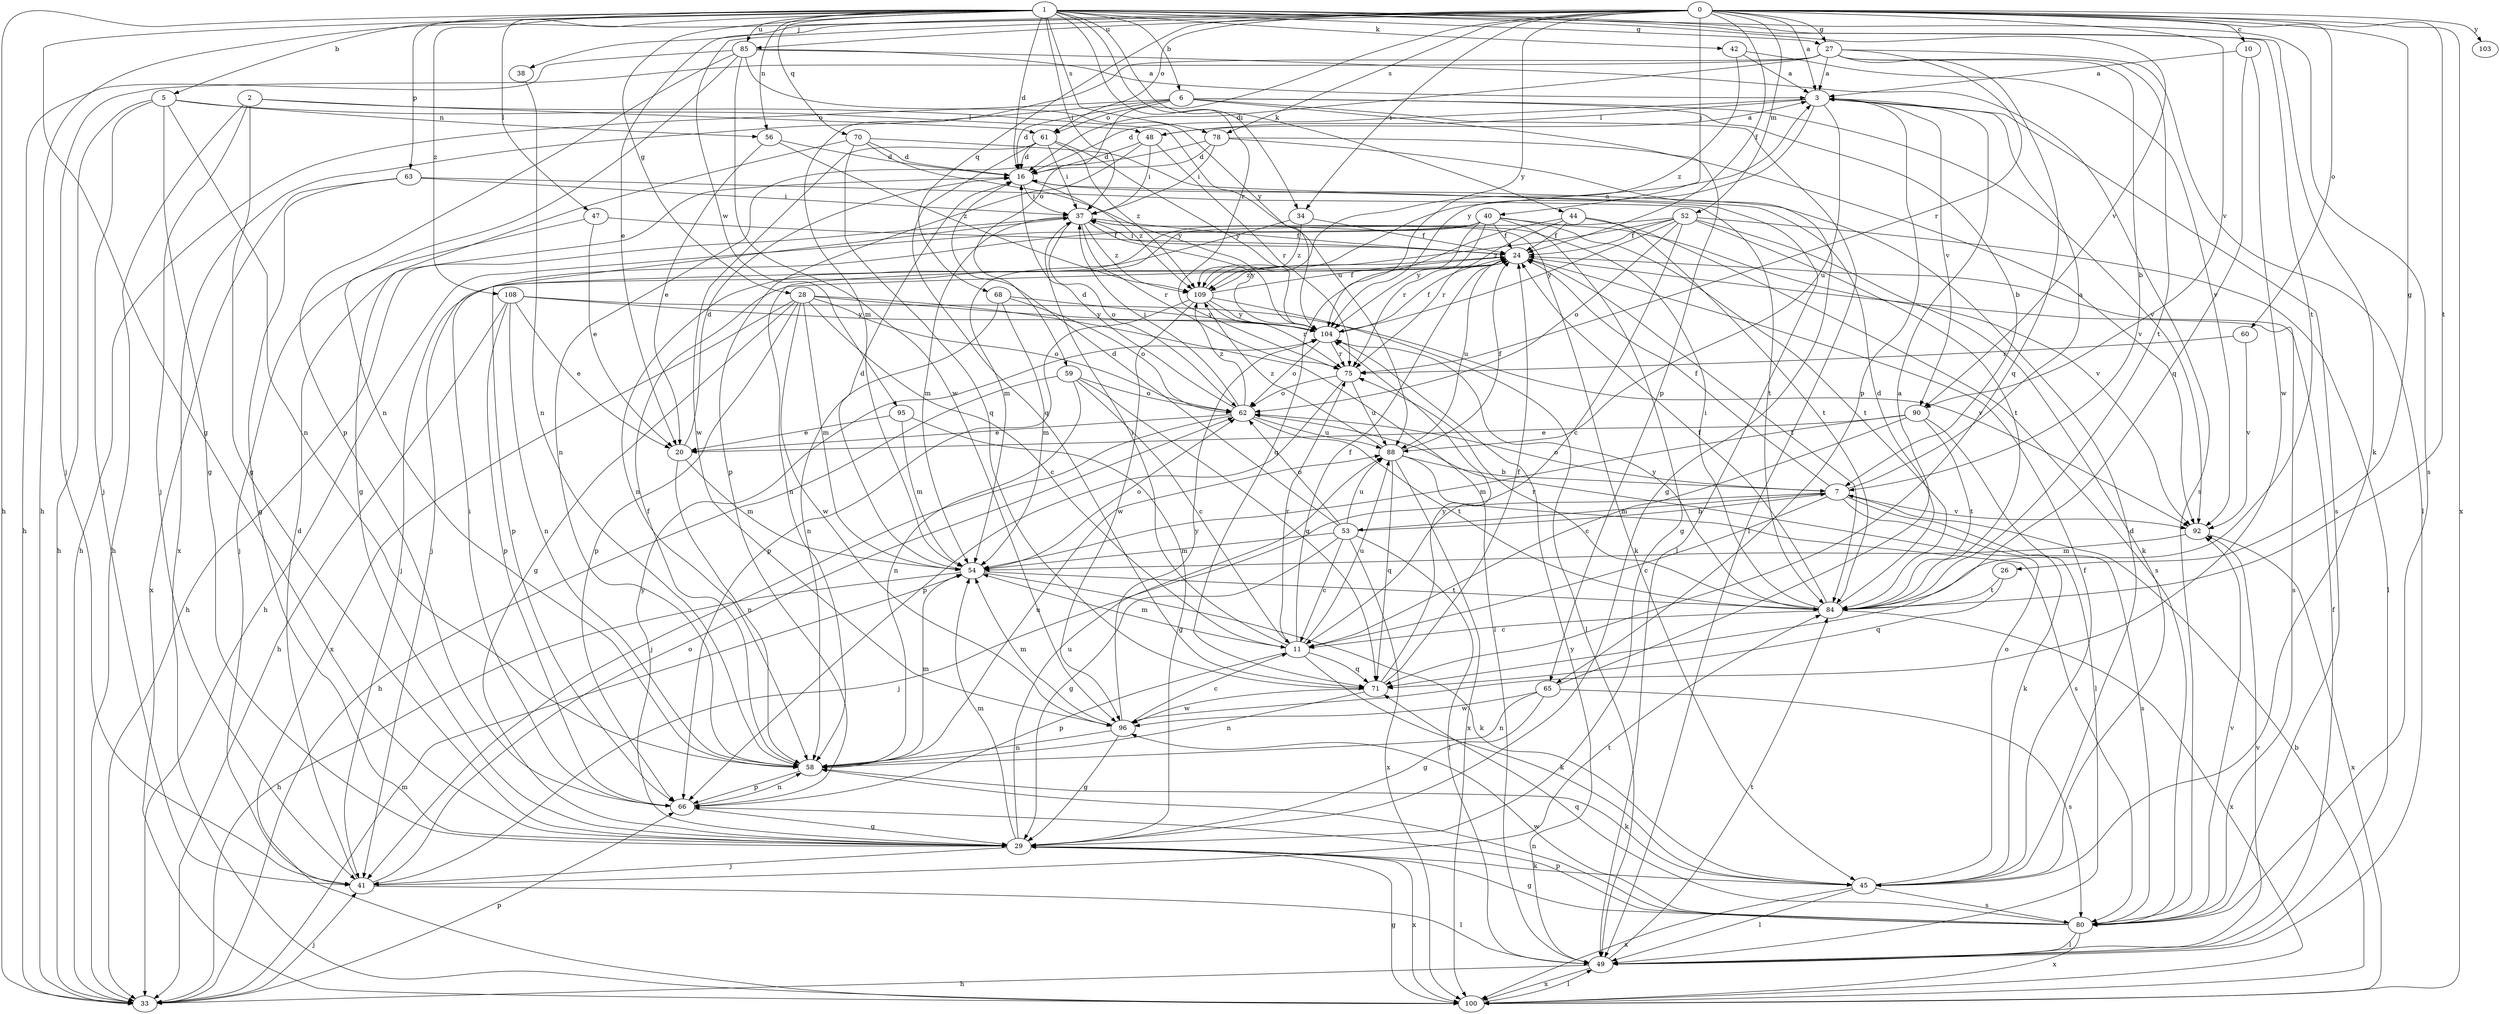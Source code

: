 strict digraph  {
0;
1;
2;
3;
5;
6;
7;
10;
11;
16;
20;
24;
26;
27;
28;
29;
33;
34;
37;
38;
40;
41;
42;
44;
45;
47;
48;
49;
52;
53;
54;
56;
58;
59;
60;
61;
62;
63;
65;
66;
68;
70;
71;
75;
78;
80;
84;
85;
88;
90;
92;
95;
96;
100;
103;
104;
108;
109;
0 -> 3  [label=a];
0 -> 10  [label=c];
0 -> 20  [label=e];
0 -> 24  [label=f];
0 -> 26  [label=g];
0 -> 27  [label=g];
0 -> 33  [label=h];
0 -> 34  [label=i];
0 -> 38  [label=j];
0 -> 40  [label=j];
0 -> 52  [label=m];
0 -> 59  [label=o];
0 -> 60  [label=o];
0 -> 61  [label=o];
0 -> 68  [label=q];
0 -> 78  [label=s];
0 -> 84  [label=t];
0 -> 85  [label=u];
0 -> 90  [label=v];
0 -> 95  [label=w];
0 -> 100  [label=x];
0 -> 103  [label=y];
0 -> 104  [label=y];
1 -> 5  [label=b];
1 -> 6  [label=b];
1 -> 16  [label=d];
1 -> 27  [label=g];
1 -> 28  [label=g];
1 -> 29  [label=g];
1 -> 33  [label=h];
1 -> 34  [label=i];
1 -> 37  [label=i];
1 -> 42  [label=k];
1 -> 44  [label=k];
1 -> 45  [label=k];
1 -> 47  [label=l];
1 -> 56  [label=n];
1 -> 63  [label=p];
1 -> 70  [label=q];
1 -> 75  [label=r];
1 -> 78  [label=s];
1 -> 80  [label=s];
1 -> 84  [label=t];
1 -> 85  [label=u];
1 -> 90  [label=v];
1 -> 108  [label=z];
2 -> 29  [label=g];
2 -> 33  [label=h];
2 -> 41  [label=j];
2 -> 61  [label=o];
2 -> 88  [label=u];
3 -> 16  [label=d];
3 -> 48  [label=l];
3 -> 65  [label=p];
3 -> 80  [label=s];
3 -> 88  [label=u];
3 -> 90  [label=v];
3 -> 104  [label=y];
5 -> 29  [label=g];
5 -> 33  [label=h];
5 -> 41  [label=j];
5 -> 48  [label=l];
5 -> 56  [label=n];
5 -> 58  [label=n];
6 -> 7  [label=b];
6 -> 16  [label=d];
6 -> 33  [label=h];
6 -> 49  [label=l];
6 -> 61  [label=o];
6 -> 65  [label=p];
6 -> 92  [label=v];
6 -> 100  [label=x];
7 -> 3  [label=a];
7 -> 11  [label=c];
7 -> 24  [label=f];
7 -> 41  [label=j];
7 -> 45  [label=k];
7 -> 53  [label=m];
7 -> 62  [label=o];
7 -> 80  [label=s];
7 -> 92  [label=v];
10 -> 3  [label=a];
10 -> 71  [label=q];
10 -> 96  [label=w];
11 -> 24  [label=f];
11 -> 37  [label=i];
11 -> 45  [label=k];
11 -> 54  [label=m];
11 -> 66  [label=p];
11 -> 71  [label=q];
11 -> 75  [label=r];
11 -> 88  [label=u];
16 -> 37  [label=i];
16 -> 109  [label=z];
20 -> 16  [label=d];
20 -> 54  [label=m];
20 -> 58  [label=n];
24 -> 37  [label=i];
24 -> 41  [label=j];
24 -> 66  [label=p];
24 -> 80  [label=s];
24 -> 84  [label=t];
24 -> 88  [label=u];
24 -> 109  [label=z];
26 -> 71  [label=q];
26 -> 84  [label=t];
27 -> 3  [label=a];
27 -> 7  [label=b];
27 -> 16  [label=d];
27 -> 41  [label=j];
27 -> 49  [label=l];
27 -> 54  [label=m];
27 -> 71  [label=q];
27 -> 75  [label=r];
27 -> 84  [label=t];
28 -> 11  [label=c];
28 -> 29  [label=g];
28 -> 49  [label=l];
28 -> 54  [label=m];
28 -> 62  [label=o];
28 -> 66  [label=p];
28 -> 96  [label=w];
28 -> 100  [label=x];
28 -> 104  [label=y];
29 -> 41  [label=j];
29 -> 45  [label=k];
29 -> 54  [label=m];
29 -> 88  [label=u];
29 -> 100  [label=x];
29 -> 104  [label=y];
33 -> 41  [label=j];
33 -> 54  [label=m];
33 -> 66  [label=p];
34 -> 24  [label=f];
34 -> 54  [label=m];
34 -> 109  [label=z];
37 -> 24  [label=f];
37 -> 33  [label=h];
37 -> 45  [label=k];
37 -> 54  [label=m];
37 -> 62  [label=o];
37 -> 75  [label=r];
37 -> 104  [label=y];
37 -> 109  [label=z];
38 -> 58  [label=n];
40 -> 24  [label=f];
40 -> 29  [label=g];
40 -> 33  [label=h];
40 -> 41  [label=j];
40 -> 58  [label=n];
40 -> 75  [label=r];
40 -> 84  [label=t];
40 -> 92  [label=v];
40 -> 104  [label=y];
41 -> 16  [label=d];
41 -> 49  [label=l];
41 -> 62  [label=o];
41 -> 84  [label=t];
42 -> 3  [label=a];
42 -> 92  [label=v];
42 -> 109  [label=z];
44 -> 24  [label=f];
44 -> 71  [label=q];
44 -> 75  [label=r];
44 -> 80  [label=s];
44 -> 84  [label=t];
45 -> 16  [label=d];
45 -> 24  [label=f];
45 -> 49  [label=l];
45 -> 62  [label=o];
45 -> 80  [label=s];
45 -> 100  [label=x];
47 -> 20  [label=e];
47 -> 24  [label=f];
47 -> 41  [label=j];
48 -> 3  [label=a];
48 -> 16  [label=d];
48 -> 37  [label=i];
48 -> 66  [label=p];
48 -> 75  [label=r];
49 -> 24  [label=f];
49 -> 33  [label=h];
49 -> 84  [label=t];
49 -> 92  [label=v];
49 -> 100  [label=x];
49 -> 104  [label=y];
52 -> 11  [label=c];
52 -> 24  [label=f];
52 -> 45  [label=k];
52 -> 49  [label=l];
52 -> 58  [label=n];
52 -> 62  [label=o];
52 -> 84  [label=t];
52 -> 104  [label=y];
52 -> 109  [label=z];
53 -> 7  [label=b];
53 -> 11  [label=c];
53 -> 16  [label=d];
53 -> 29  [label=g];
53 -> 49  [label=l];
53 -> 54  [label=m];
53 -> 62  [label=o];
53 -> 88  [label=u];
53 -> 100  [label=x];
54 -> 16  [label=d];
54 -> 33  [label=h];
54 -> 45  [label=k];
54 -> 62  [label=o];
54 -> 84  [label=t];
56 -> 16  [label=d];
56 -> 20  [label=e];
56 -> 109  [label=z];
58 -> 24  [label=f];
58 -> 45  [label=k];
58 -> 54  [label=m];
58 -> 66  [label=p];
58 -> 88  [label=u];
59 -> 11  [label=c];
59 -> 33  [label=h];
59 -> 58  [label=n];
59 -> 62  [label=o];
59 -> 71  [label=q];
60 -> 75  [label=r];
60 -> 92  [label=v];
61 -> 16  [label=d];
61 -> 37  [label=i];
61 -> 71  [label=q];
61 -> 96  [label=w];
61 -> 104  [label=y];
61 -> 109  [label=z];
62 -> 16  [label=d];
62 -> 20  [label=e];
62 -> 37  [label=i];
62 -> 41  [label=j];
62 -> 84  [label=t];
62 -> 88  [label=u];
62 -> 109  [label=z];
63 -> 29  [label=g];
63 -> 37  [label=i];
63 -> 84  [label=t];
63 -> 100  [label=x];
65 -> 3  [label=a];
65 -> 29  [label=g];
65 -> 58  [label=n];
65 -> 80  [label=s];
65 -> 96  [label=w];
66 -> 29  [label=g];
66 -> 37  [label=i];
66 -> 58  [label=n];
68 -> 54  [label=m];
68 -> 58  [label=n];
68 -> 62  [label=o];
68 -> 104  [label=y];
70 -> 16  [label=d];
70 -> 29  [label=g];
70 -> 49  [label=l];
70 -> 71  [label=q];
70 -> 104  [label=y];
71 -> 24  [label=f];
71 -> 58  [label=n];
71 -> 96  [label=w];
71 -> 104  [label=y];
75 -> 62  [label=o];
75 -> 66  [label=p];
75 -> 88  [label=u];
78 -> 16  [label=d];
78 -> 29  [label=g];
78 -> 37  [label=i];
78 -> 58  [label=n];
78 -> 92  [label=v];
80 -> 29  [label=g];
80 -> 49  [label=l];
80 -> 58  [label=n];
80 -> 66  [label=p];
80 -> 71  [label=q];
80 -> 92  [label=v];
80 -> 96  [label=w];
80 -> 100  [label=x];
84 -> 11  [label=c];
84 -> 16  [label=d];
84 -> 24  [label=f];
84 -> 37  [label=i];
84 -> 75  [label=r];
84 -> 100  [label=x];
84 -> 104  [label=y];
85 -> 3  [label=a];
85 -> 33  [label=h];
85 -> 58  [label=n];
85 -> 66  [label=p];
85 -> 80  [label=s];
85 -> 96  [label=w];
85 -> 104  [label=y];
88 -> 7  [label=b];
88 -> 24  [label=f];
88 -> 71  [label=q];
88 -> 80  [label=s];
88 -> 100  [label=x];
88 -> 109  [label=z];
90 -> 11  [label=c];
90 -> 20  [label=e];
90 -> 49  [label=l];
90 -> 54  [label=m];
90 -> 84  [label=t];
92 -> 54  [label=m];
92 -> 100  [label=x];
95 -> 20  [label=e];
95 -> 29  [label=g];
95 -> 54  [label=m];
96 -> 11  [label=c];
96 -> 29  [label=g];
96 -> 54  [label=m];
96 -> 58  [label=n];
96 -> 104  [label=y];
100 -> 7  [label=b];
100 -> 29  [label=g];
100 -> 49  [label=l];
104 -> 24  [label=f];
104 -> 62  [label=o];
104 -> 75  [label=r];
108 -> 20  [label=e];
108 -> 33  [label=h];
108 -> 58  [label=n];
108 -> 66  [label=p];
108 -> 92  [label=v];
108 -> 104  [label=y];
109 -> 3  [label=a];
109 -> 24  [label=f];
109 -> 49  [label=l];
109 -> 66  [label=p];
109 -> 75  [label=r];
109 -> 96  [label=w];
109 -> 104  [label=y];
}
